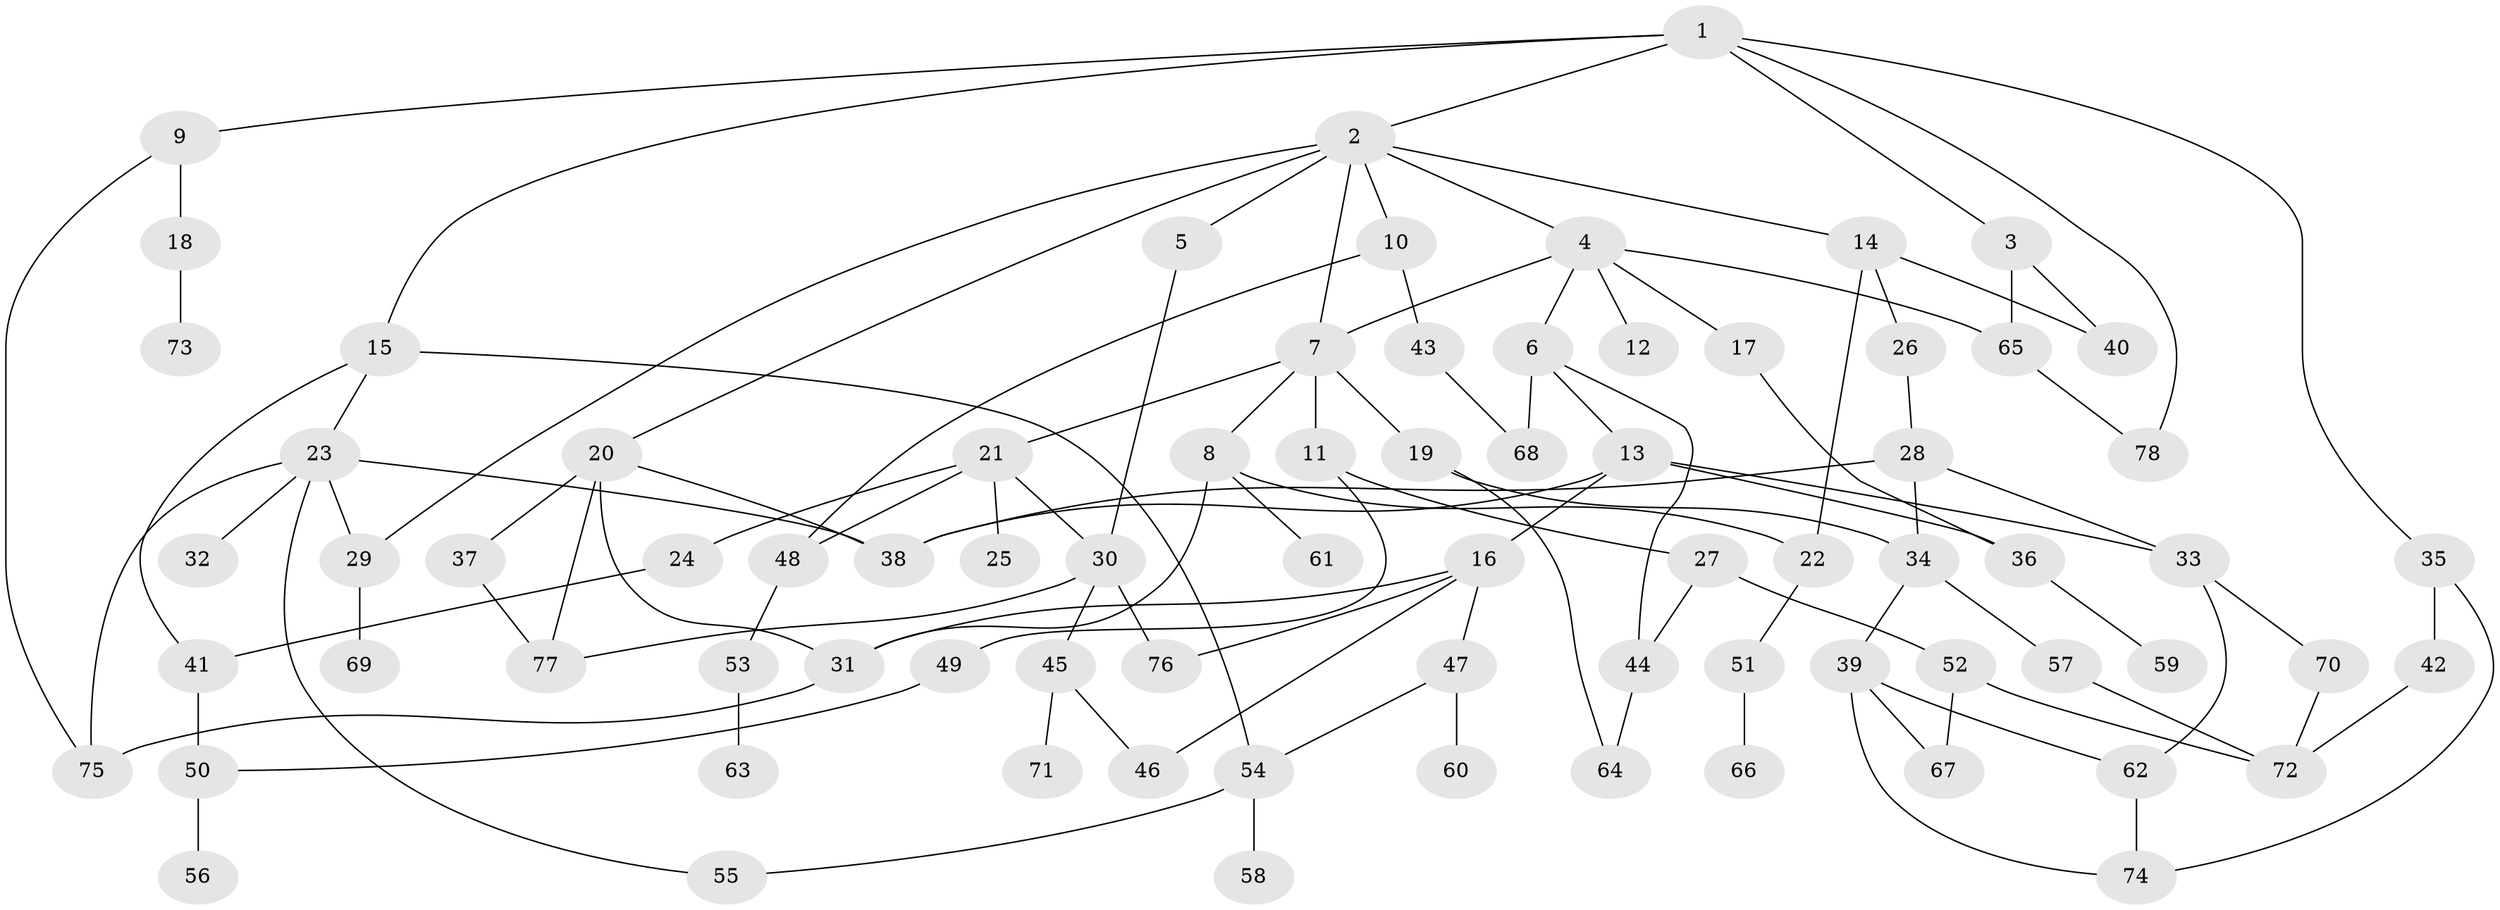 // Generated by graph-tools (version 1.1) at 2025/01/03/09/25 03:01:05]
// undirected, 78 vertices, 113 edges
graph export_dot {
graph [start="1"]
  node [color=gray90,style=filled];
  1;
  2;
  3;
  4;
  5;
  6;
  7;
  8;
  9;
  10;
  11;
  12;
  13;
  14;
  15;
  16;
  17;
  18;
  19;
  20;
  21;
  22;
  23;
  24;
  25;
  26;
  27;
  28;
  29;
  30;
  31;
  32;
  33;
  34;
  35;
  36;
  37;
  38;
  39;
  40;
  41;
  42;
  43;
  44;
  45;
  46;
  47;
  48;
  49;
  50;
  51;
  52;
  53;
  54;
  55;
  56;
  57;
  58;
  59;
  60;
  61;
  62;
  63;
  64;
  65;
  66;
  67;
  68;
  69;
  70;
  71;
  72;
  73;
  74;
  75;
  76;
  77;
  78;
  1 -- 2;
  1 -- 3;
  1 -- 9;
  1 -- 15;
  1 -- 35;
  1 -- 78;
  2 -- 4;
  2 -- 5;
  2 -- 7;
  2 -- 10;
  2 -- 14;
  2 -- 20;
  2 -- 29;
  3 -- 40;
  3 -- 65;
  4 -- 6;
  4 -- 12;
  4 -- 17;
  4 -- 65;
  4 -- 7;
  5 -- 30;
  6 -- 13;
  6 -- 44;
  6 -- 68;
  7 -- 8;
  7 -- 11;
  7 -- 19;
  7 -- 21;
  8 -- 61;
  8 -- 31;
  8 -- 22;
  9 -- 18;
  9 -- 75;
  10 -- 43;
  10 -- 48;
  11 -- 27;
  11 -- 49;
  13 -- 16;
  13 -- 36;
  13 -- 38;
  13 -- 33;
  14 -- 22;
  14 -- 26;
  14 -- 40;
  15 -- 23;
  15 -- 41;
  15 -- 54;
  16 -- 47;
  16 -- 31;
  16 -- 76;
  16 -- 46;
  17 -- 36;
  18 -- 73;
  19 -- 64;
  19 -- 34;
  20 -- 31;
  20 -- 37;
  20 -- 38;
  20 -- 77;
  21 -- 24;
  21 -- 25;
  21 -- 30;
  21 -- 48;
  22 -- 51;
  23 -- 29;
  23 -- 32;
  23 -- 75;
  23 -- 38;
  23 -- 55;
  24 -- 41;
  26 -- 28;
  27 -- 52;
  27 -- 44;
  28 -- 33;
  28 -- 34;
  28 -- 38;
  29 -- 69;
  30 -- 45;
  30 -- 76;
  30 -- 77;
  31 -- 75;
  33 -- 70;
  33 -- 62;
  34 -- 39;
  34 -- 57;
  35 -- 42;
  35 -- 74;
  36 -- 59;
  37 -- 77;
  39 -- 62;
  39 -- 74;
  39 -- 67;
  41 -- 50;
  42 -- 72;
  43 -- 68;
  44 -- 64;
  45 -- 46;
  45 -- 71;
  47 -- 54;
  47 -- 60;
  48 -- 53;
  49 -- 50;
  50 -- 56;
  51 -- 66;
  52 -- 67;
  52 -- 72;
  53 -- 63;
  54 -- 55;
  54 -- 58;
  57 -- 72;
  62 -- 74;
  65 -- 78;
  70 -- 72;
}
